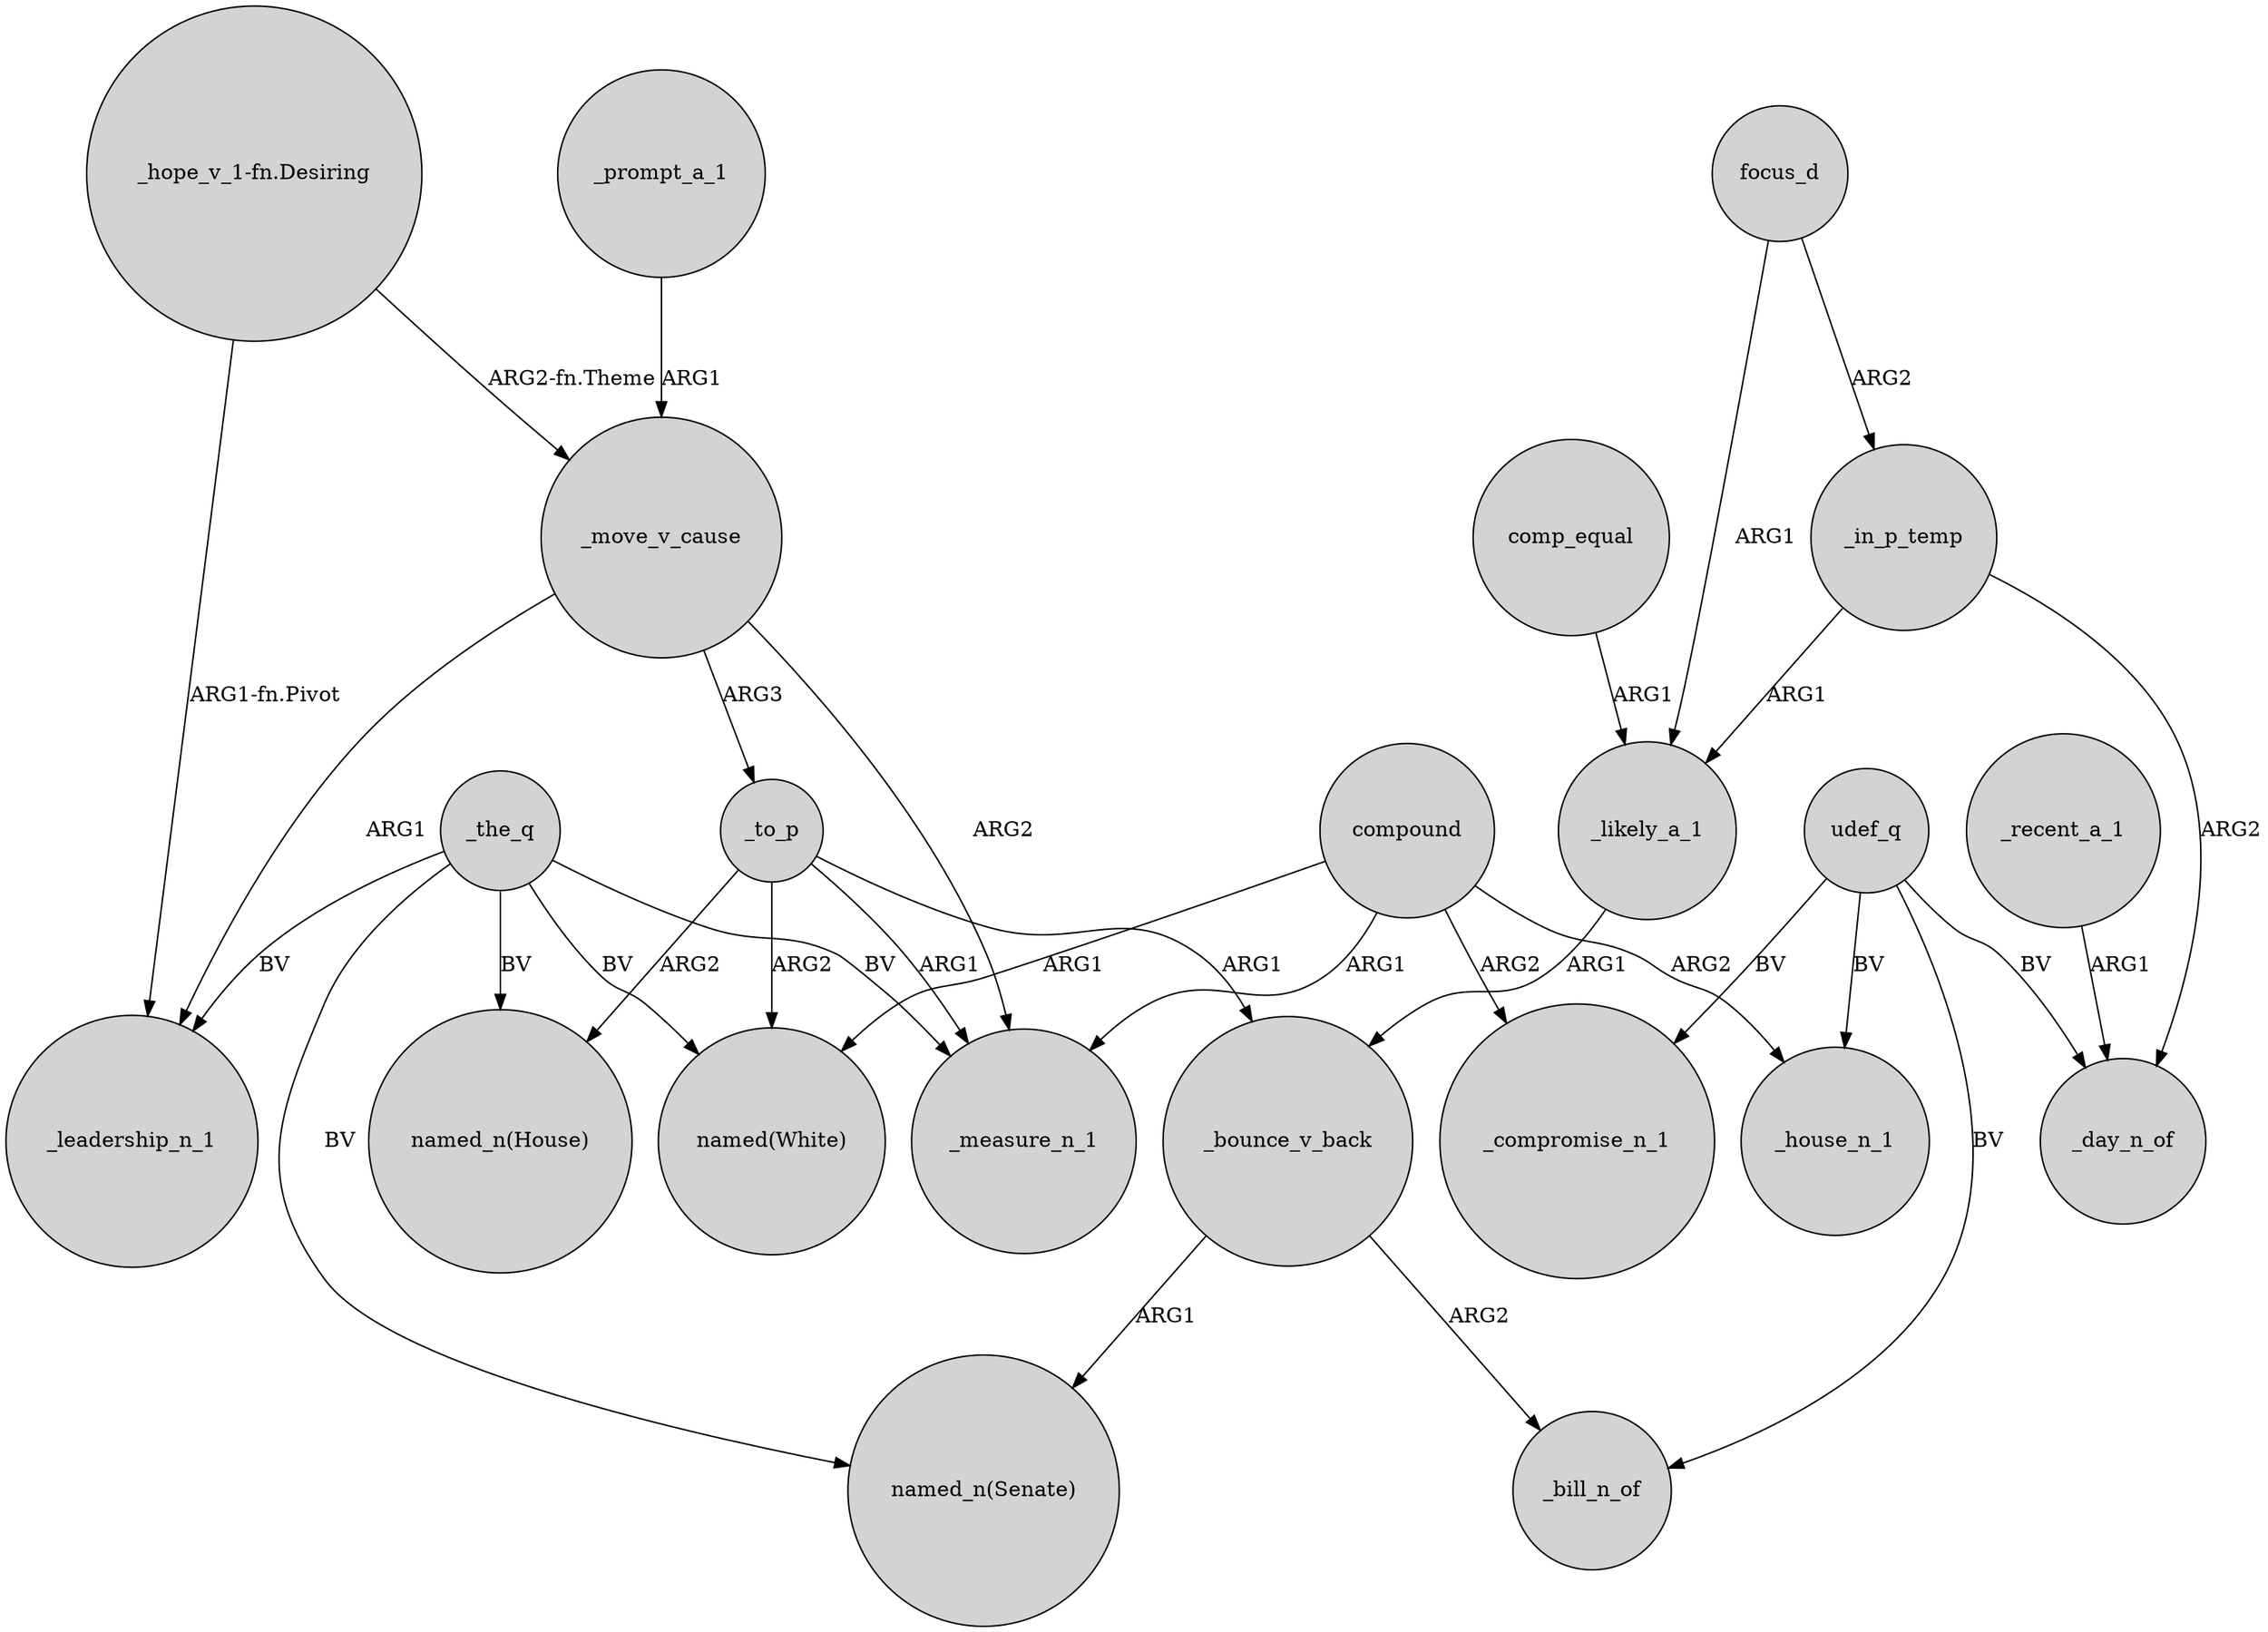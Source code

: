 digraph {
	node [shape=circle style=filled]
	_the_q -> _measure_n_1 [label=BV]
	_move_v_cause -> _to_p [label=ARG3]
	focus_d -> _in_p_temp [label=ARG2]
	_bounce_v_back -> "named_n(Senate)" [label=ARG1]
	_move_v_cause -> _leadership_n_1 [label=ARG1]
	"_hope_v_1-fn.Desiring" -> _leadership_n_1 [label="ARG1-fn.Pivot"]
	compound -> _house_n_1 [label=ARG2]
	focus_d -> _likely_a_1 [label=ARG1]
	udef_q -> _bill_n_of [label=BV]
	udef_q -> _day_n_of [label=BV]
	_to_p -> "named(White)" [label=ARG2]
	_the_q -> "named_n(House)" [label=BV]
	_recent_a_1 -> _day_n_of [label=ARG1]
	_bounce_v_back -> _bill_n_of [label=ARG2]
	udef_q -> _house_n_1 [label=BV]
	compound -> _measure_n_1 [label=ARG1]
	_the_q -> _leadership_n_1 [label=BV]
	"_hope_v_1-fn.Desiring" -> _move_v_cause [label="ARG2-fn.Theme"]
	_to_p -> _bounce_v_back [label=ARG1]
	_in_p_temp -> _day_n_of [label=ARG2]
	_the_q -> "named(White)" [label=BV]
	_the_q -> "named_n(Senate)" [label=BV]
	comp_equal -> _likely_a_1 [label=ARG1]
	_likely_a_1 -> _bounce_v_back [label=ARG1]
	_to_p -> _measure_n_1 [label=ARG1]
	udef_q -> _compromise_n_1 [label=BV]
	_prompt_a_1 -> _move_v_cause [label=ARG1]
	_to_p -> "named_n(House)" [label=ARG2]
	compound -> "named(White)" [label=ARG1]
	_in_p_temp -> _likely_a_1 [label=ARG1]
	_move_v_cause -> _measure_n_1 [label=ARG2]
	compound -> _compromise_n_1 [label=ARG2]
}
